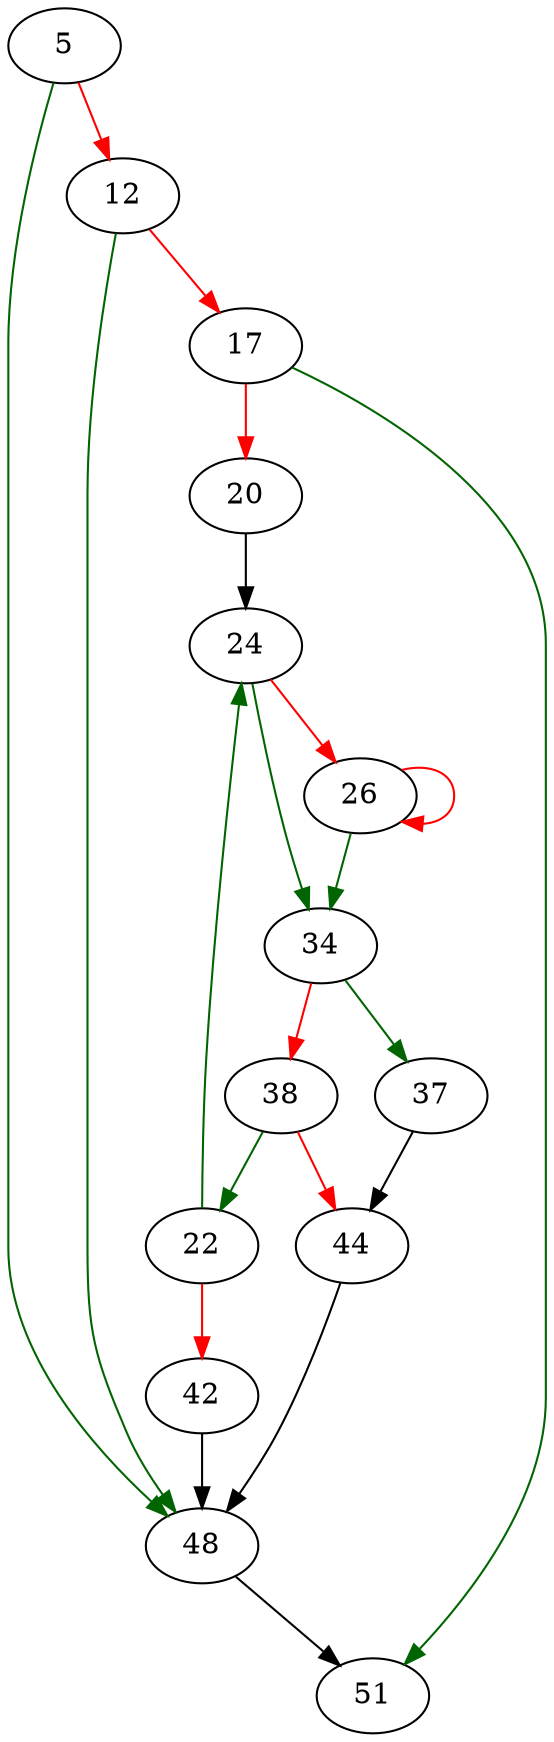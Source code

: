 strict digraph "try_tempname_len" {
	// Node definitions.
	5 [entry=true];
	48;
	12;
	17;
	51;
	20;
	24;
	22;
	42;
	34;
	26;
	37;
	38;
	44;

	// Edge definitions.
	5 -> 48 [
		color=darkgreen
		cond=true
	];
	5 -> 12 [
		color=red
		cond=false
	];
	48 -> 51;
	12 -> 48 [
		color=darkgreen
		cond=true
	];
	12 -> 17 [
		color=red
		cond=false
	];
	17 -> 51 [
		color=darkgreen
		cond=true
	];
	17 -> 20 [
		color=red
		cond=false
	];
	20 -> 24;
	24 -> 34 [
		color=darkgreen
		cond=true
	];
	24 -> 26 [
		color=red
		cond=false
	];
	22 -> 24 [
		color=darkgreen
		cond=true
	];
	22 -> 42 [
		color=red
		cond=false
	];
	42 -> 48;
	34 -> 37 [
		color=darkgreen
		cond=true
	];
	34 -> 38 [
		color=red
		cond=false
	];
	26 -> 34 [
		color=darkgreen
		cond=true
	];
	26 -> 26 [
		color=red
		cond=false
	];
	37 -> 44;
	38 -> 22 [
		color=darkgreen
		cond=true
	];
	38 -> 44 [
		color=red
		cond=false
	];
	44 -> 48;
}